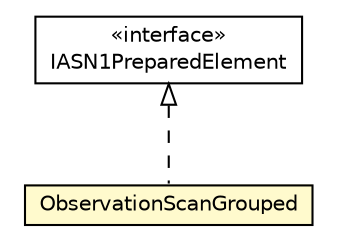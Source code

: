 #!/usr/local/bin/dot
#
# Class diagram 
# Generated by UMLGraph version R5_6-24-gf6e263 (http://www.umlgraph.org/)
#

digraph G {
	edge [fontname="Helvetica",fontsize=10,labelfontname="Helvetica",labelfontsize=10];
	node [fontname="Helvetica",fontsize=10,shape=plaintext];
	nodesep=0.25;
	ranksep=0.5;
	// org.universAAL.lddi.lib.ieeex73std.org.bn.coders.IASN1PreparedElement
	c6160098 [label=<<table title="org.universAAL.lddi.lib.ieeex73std.org.bn.coders.IASN1PreparedElement" border="0" cellborder="1" cellspacing="0" cellpadding="2" port="p" href="../../org/bn/coders/IASN1PreparedElement.html">
		<tr><td><table border="0" cellspacing="0" cellpadding="1">
<tr><td align="center" balign="center"> &#171;interface&#187; </td></tr>
<tr><td align="center" balign="center"> IASN1PreparedElement </td></tr>
		</table></td></tr>
		</table>>, URL="../../org/bn/coders/IASN1PreparedElement.html", fontname="Helvetica", fontcolor="black", fontsize=10.0];
	// org.universAAL.lddi.lib.ieeex73std.x73.p20601.ObservationScanGrouped
	c6160260 [label=<<table title="org.universAAL.lddi.lib.ieeex73std.x73.p20601.ObservationScanGrouped" border="0" cellborder="1" cellspacing="0" cellpadding="2" port="p" bgcolor="lemonChiffon" href="./ObservationScanGrouped.html">
		<tr><td><table border="0" cellspacing="0" cellpadding="1">
<tr><td align="center" balign="center"> ObservationScanGrouped </td></tr>
		</table></td></tr>
		</table>>, URL="./ObservationScanGrouped.html", fontname="Helvetica", fontcolor="black", fontsize=10.0];
	//org.universAAL.lddi.lib.ieeex73std.x73.p20601.ObservationScanGrouped implements org.universAAL.lddi.lib.ieeex73std.org.bn.coders.IASN1PreparedElement
	c6160098:p -> c6160260:p [dir=back,arrowtail=empty,style=dashed];
}

